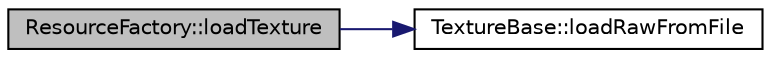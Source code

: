 digraph "ResourceFactory::loadTexture"
{
  edge [fontname="Helvetica",fontsize="10",labelfontname="Helvetica",labelfontsize="10"];
  node [fontname="Helvetica",fontsize="10",shape=record];
  rankdir="LR";
  Node1 [label="ResourceFactory::loadTexture",height=0.2,width=0.4,color="black", fillcolor="grey75", style="filled", fontcolor="black"];
  Node1 -> Node2 [color="midnightblue",fontsize="10",style="solid",fontname="Helvetica"];
  Node2 [label="TextureBase::loadRawFromFile",height=0.2,width=0.4,color="black", fillcolor="white", style="filled",URL="$class_texture_base.html#a19872c1788fd3f88baac18b386790b16"];
}
